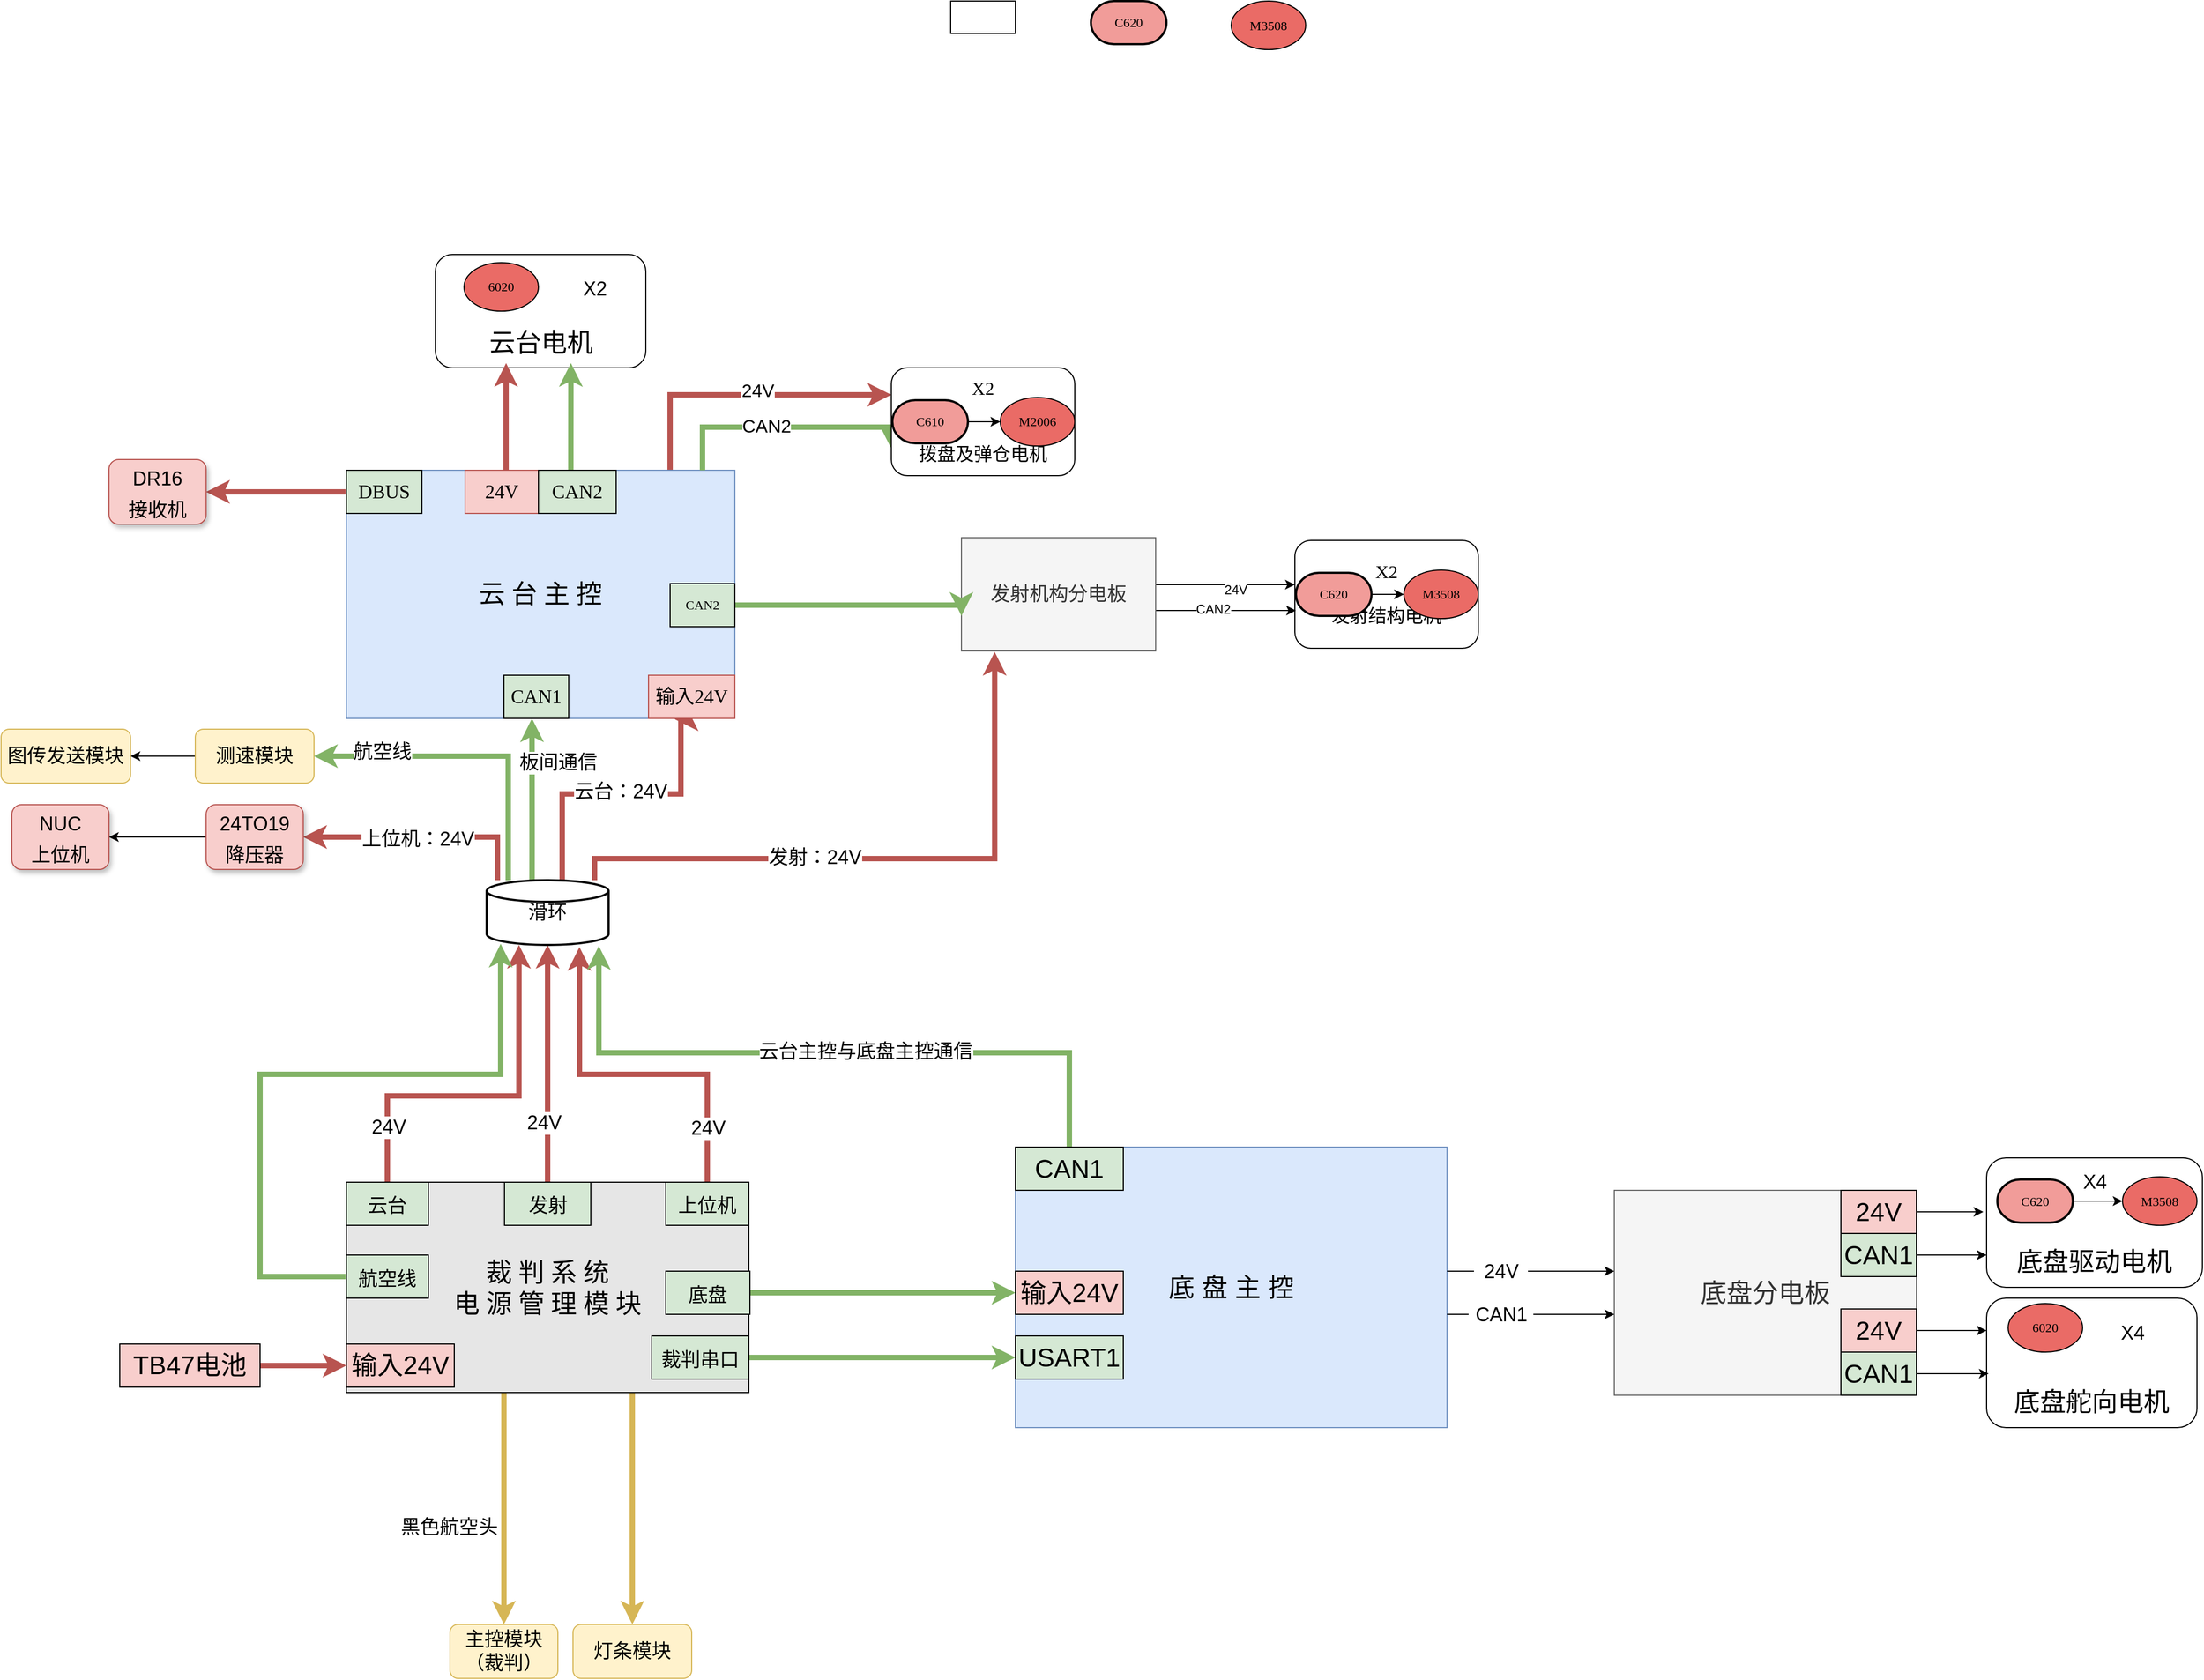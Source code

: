 <mxfile version="15.5.8" type="device"><diagram id="CZtDqc6zKVLzatCX5IzG" name="Page-1"><mxGraphModel dx="2029" dy="1256" grid="1" gridSize="10" guides="1" tooltips="1" connect="1" arrows="1" fold="1" page="1" pageScale="1" pageWidth="827" pageHeight="1169" math="0" shadow="0"><root><mxCell id="0"/><mxCell id="1" parent="0"/><mxCell id="od7EhOYDjZgGsdzVqMe6-8" value="&lt;font style=&quot;font-size: 17px&quot;&gt;X2&lt;br&gt;&lt;br&gt;发射结构电机&lt;/font&gt;" style="rounded=1;whiteSpace=wrap;html=1;fontFamily=Times New Roman;" parent="1" vertex="1"><mxGeometry x="1299" y="545" width="170" height="100" as="geometry"/></mxCell><mxCell id="p0tH6st1Zg4c0uGrfp60-141" style="edgeStyle=orthogonalEdgeStyle;rounded=0;orthogonalLoop=1;jettySize=auto;html=1;entryX=0;entryY=0.25;entryDx=0;entryDy=0;fontSize=17;strokeColor=#b85450;strokeWidth=5;fillColor=#f8cecc;" edge="1" parent="1" source="od7EhOYDjZgGsdzVqMe6-1" target="p0tH6st1Zg4c0uGrfp60-137"><mxGeometry relative="1" as="geometry"><Array as="points"><mxPoint x="720" y="410"/></Array></mxGeometry></mxCell><mxCell id="p0tH6st1Zg4c0uGrfp60-147" value="24V" style="edgeLabel;html=1;align=center;verticalAlign=middle;resizable=0;points=[];fontSize=17;" vertex="1" connectable="0" parent="p0tH6st1Zg4c0uGrfp60-141"><mxGeometry x="0.096" y="3" relative="1" as="geometry"><mxPoint as="offset"/></mxGeometry></mxCell><mxCell id="od7EhOYDjZgGsdzVqMe6-1" value="&lt;font face=&quot;Times New Roman&quot; style=&quot;font-size: 24px&quot;&gt;云 台 主 控&lt;/font&gt;" style="rounded=0;whiteSpace=wrap;html=1;fillColor=#dae8fc;strokeColor=#6c8ebf;" parent="1" vertex="1"><mxGeometry x="420" y="480" width="360" height="230" as="geometry"/></mxCell><mxCell id="p0tH6st1Zg4c0uGrfp60-65" style="edgeStyle=orthogonalEdgeStyle;rounded=0;orthogonalLoop=1;jettySize=auto;html=1;entryX=1;entryY=0.5;entryDx=0;entryDy=0;fontSize=18;fillColor=#f8cecc;strokeColor=#b85450;strokeWidth=5;" edge="1" parent="1" source="od7EhOYDjZgGsdzVqMe6-2" target="p0tH6st1Zg4c0uGrfp60-62"><mxGeometry relative="1" as="geometry"/></mxCell><mxCell id="od7EhOYDjZgGsdzVqMe6-2" value="&lt;font face=&quot;Times New Roman&quot; style=&quot;font-size: 18px&quot;&gt;DBUS&lt;/font&gt;" style="rounded=0;whiteSpace=wrap;html=1;fillColor=#D5E8D4;" parent="1" vertex="1"><mxGeometry x="420" y="480" width="70" height="40" as="geometry"/></mxCell><mxCell id="p0tH6st1Zg4c0uGrfp60-100" style="edgeStyle=orthogonalEdgeStyle;rounded=0;orthogonalLoop=1;jettySize=auto;html=1;entryX=-0.014;entryY=0.275;entryDx=0;entryDy=0;entryPerimeter=0;fontSize=24;" edge="1" parent="1" source="od7EhOYDjZgGsdzVqMe6-6" target="od7EhOYDjZgGsdzVqMe6-23"><mxGeometry relative="1" as="geometry"><Array as="points"><mxPoint x="1260" y="586"/><mxPoint x="1260" y="586"/></Array></mxGeometry></mxCell><mxCell id="p0tH6st1Zg4c0uGrfp60-102" value="&lt;font style=&quot;font-size: 12px&quot;&gt;24V&lt;/font&gt;" style="edgeLabel;html=1;align=center;verticalAlign=middle;resizable=0;points=[];fontSize=24;" vertex="1" connectable="0" parent="p0tH6st1Zg4c0uGrfp60-100"><mxGeometry x="0.147" y="-1" relative="1" as="geometry"><mxPoint as="offset"/></mxGeometry></mxCell><mxCell id="p0tH6st1Zg4c0uGrfp60-105" style="edgeStyle=orthogonalEdgeStyle;rounded=0;orthogonalLoop=1;jettySize=auto;html=1;entryX=0.006;entryY=0.65;entryDx=0;entryDy=0;entryPerimeter=0;fontSize=12;" edge="1" parent="1" source="od7EhOYDjZgGsdzVqMe6-6" target="od7EhOYDjZgGsdzVqMe6-8"><mxGeometry relative="1" as="geometry"><Array as="points"><mxPoint x="1200" y="610"/><mxPoint x="1200" y="610"/></Array></mxGeometry></mxCell><mxCell id="p0tH6st1Zg4c0uGrfp60-106" value="CAN2" style="edgeLabel;html=1;align=center;verticalAlign=middle;resizable=0;points=[];fontSize=12;" vertex="1" connectable="0" parent="p0tH6st1Zg4c0uGrfp60-105"><mxGeometry x="-0.185" y="1" relative="1" as="geometry"><mxPoint as="offset"/></mxGeometry></mxCell><mxCell id="od7EhOYDjZgGsdzVqMe6-6" value="&lt;font style=&quot;font-size: 18px&quot;&gt;发射机构分电板&lt;/font&gt;" style="rounded=0;whiteSpace=wrap;html=1;fontFamily=Times New Roman;fillColor=#f5f5f5;strokeColor=#666666;fontColor=#333333;" parent="1" vertex="1"><mxGeometry x="990" y="542.5" width="180" height="105" as="geometry"/></mxCell><mxCell id="od7EhOYDjZgGsdzVqMe6-9" value="" style="rounded=0;whiteSpace=wrap;html=1;fontFamily=Times New Roman;" parent="1" vertex="1"><mxGeometry x="980" y="45" width="60" height="30" as="geometry"/></mxCell><mxCell id="od7EhOYDjZgGsdzVqMe6-14" value="C620" style="strokeWidth=2;html=1;shape=mxgraph.flowchart.terminator;whiteSpace=wrap;fontFamily=Times New Roman;fillColor=#F19C99;" parent="1" vertex="1"><mxGeometry x="1110" y="45" width="70" height="40" as="geometry"/></mxCell><mxCell id="od7EhOYDjZgGsdzVqMe6-18" value="M3508" style="ellipse;whiteSpace=wrap;html=1;fontFamily=Times New Roman;fillColor=#EA6B66;" parent="1" vertex="1"><mxGeometry x="1240" y="45" width="69" height="45" as="geometry"/></mxCell><mxCell id="od7EhOYDjZgGsdzVqMe6-22" value="M3508" style="ellipse;whiteSpace=wrap;html=1;fontFamily=Times New Roman;fillColor=#EA6B66;" parent="1" vertex="1"><mxGeometry x="1400" y="572.5" width="69" height="45" as="geometry"/></mxCell><mxCell id="p0tH6st1Zg4c0uGrfp60-69" style="edgeStyle=orthogonalEdgeStyle;rounded=0;orthogonalLoop=1;jettySize=auto;html=1;entryX=0;entryY=0.5;entryDx=0;entryDy=0;fontSize=24;" edge="1" parent="1" source="od7EhOYDjZgGsdzVqMe6-23" target="od7EhOYDjZgGsdzVqMe6-22"><mxGeometry relative="1" as="geometry"/></mxCell><mxCell id="od7EhOYDjZgGsdzVqMe6-23" value="C620" style="strokeWidth=2;html=1;shape=mxgraph.flowchart.terminator;whiteSpace=wrap;fontFamily=Times New Roman;fillColor=#F19C99;" parent="1" vertex="1"><mxGeometry x="1300" y="575" width="70" height="40" as="geometry"/></mxCell><mxCell id="p0tH6st1Zg4c0uGrfp60-88" style="edgeStyle=orthogonalEdgeStyle;rounded=0;orthogonalLoop=1;jettySize=auto;html=1;entryX=0.5;entryY=0;entryDx=0;entryDy=0;fontSize=24;fillColor=#fff2cc;strokeColor=#d6b656;strokeWidth=5;" edge="1" parent="1" source="od7EhOYDjZgGsdzVqMe6-31" target="od7EhOYDjZgGsdzVqMe6-41"><mxGeometry relative="1" as="geometry"><Array as="points"><mxPoint x="566" y="1390"/><mxPoint x="566" y="1390"/></Array></mxGeometry></mxCell><mxCell id="p0tH6st1Zg4c0uGrfp60-89" style="edgeStyle=orthogonalEdgeStyle;rounded=0;orthogonalLoop=1;jettySize=auto;html=1;entryX=0.5;entryY=0;entryDx=0;entryDy=0;fontSize=24;strokeWidth=5;fillColor=#fff2cc;strokeColor=#d6b656;" edge="1" parent="1" source="od7EhOYDjZgGsdzVqMe6-31" target="od7EhOYDjZgGsdzVqMe6-44"><mxGeometry relative="1" as="geometry"><Array as="points"><mxPoint x="685" y="1390"/><mxPoint x="685" y="1390"/></Array></mxGeometry></mxCell><mxCell id="od7EhOYDjZgGsdzVqMe6-31" value="&lt;font style=&quot;font-size: 24px&quot;&gt;裁 判 系 统&lt;br&gt;电 源 管 理 模 块&lt;/font&gt;" style="rounded=0;whiteSpace=wrap;html=1;fontFamily=Times New Roman;fillColor=#E6E6E6;" parent="1" vertex="1"><mxGeometry x="420" y="1140" width="373" height="195" as="geometry"/></mxCell><mxCell id="p0tH6st1Zg4c0uGrfp60-29" style="edgeStyle=orthogonalEdgeStyle;rounded=0;orthogonalLoop=1;jettySize=auto;html=1;entryX=0;entryY=0.5;entryDx=0;entryDy=0;fillColor=#d5e8d4;strokeColor=#82b366;strokeWidth=5;" edge="1" parent="1" source="od7EhOYDjZgGsdzVqMe6-32" target="p0tH6st1Zg4c0uGrfp60-7"><mxGeometry relative="1" as="geometry"/></mxCell><mxCell id="od7EhOYDjZgGsdzVqMe6-32" value="&lt;font style=&quot;font-size: 18px&quot;&gt;底盘&lt;/font&gt;" style="rounded=0;whiteSpace=wrap;html=1;fontFamily=Times New Roman;fontSize=24;fillColor=#D5E8D4;" parent="1" vertex="1"><mxGeometry x="716" y="1222.5" width="78" height="40" as="geometry"/></mxCell><mxCell id="p0tH6st1Zg4c0uGrfp60-44" style="edgeStyle=orthogonalEdgeStyle;rounded=0;orthogonalLoop=1;jettySize=auto;html=1;entryX=0.761;entryY=1.033;entryDx=0;entryDy=0;entryPerimeter=0;fontSize=18;fillColor=#f8cecc;strokeColor=#b85450;strokeWidth=5;" edge="1" parent="1" source="od7EhOYDjZgGsdzVqMe6-35" target="p0tH6st1Zg4c0uGrfp60-35"><mxGeometry relative="1" as="geometry"><Array as="points"><mxPoint x="755" y="1040"/><mxPoint x="636" y="1040"/></Array></mxGeometry></mxCell><mxCell id="od7EhOYDjZgGsdzVqMe6-35" value="&lt;font style=&quot;font-size: 18px&quot;&gt;上位机&lt;/font&gt;" style="rounded=0;whiteSpace=wrap;html=1;fontFamily=Times New Roman;fontSize=24;fillColor=#D5E8D4;" parent="1" vertex="1"><mxGeometry x="716" y="1140" width="77" height="40" as="geometry"/></mxCell><mxCell id="p0tH6st1Zg4c0uGrfp60-37" style="edgeStyle=orthogonalEdgeStyle;rounded=0;orthogonalLoop=1;jettySize=auto;html=1;entryX=0.5;entryY=1;entryDx=0;entryDy=0;entryPerimeter=0;fontSize=18;fillColor=#f8cecc;strokeColor=#b85450;strokeWidth=5;" edge="1" parent="1" source="od7EhOYDjZgGsdzVqMe6-36" target="p0tH6st1Zg4c0uGrfp60-35"><mxGeometry relative="1" as="geometry"/></mxCell><mxCell id="od7EhOYDjZgGsdzVqMe6-36" value="&lt;font style=&quot;font-size: 18px&quot;&gt;发射&lt;/font&gt;" style="rounded=0;whiteSpace=wrap;html=1;fontFamily=Times New Roman;fontSize=24;fillColor=#D5E8D4;" parent="1" vertex="1"><mxGeometry x="566.5" y="1140" width="80" height="40" as="geometry"/></mxCell><mxCell id="p0tH6st1Zg4c0uGrfp60-109" style="edgeStyle=orthogonalEdgeStyle;rounded=0;orthogonalLoop=1;jettySize=auto;html=1;entryX=0.265;entryY=1;entryDx=0;entryDy=0;entryPerimeter=0;fontSize=12;fillColor=#f8cecc;strokeColor=#b85450;strokeWidth=5;" edge="1" parent="1" source="od7EhOYDjZgGsdzVqMe6-37" target="p0tH6st1Zg4c0uGrfp60-35"><mxGeometry relative="1" as="geometry"><Array as="points"><mxPoint x="458" y="1060"/><mxPoint x="580" y="1060"/></Array></mxGeometry></mxCell><mxCell id="p0tH6st1Zg4c0uGrfp60-110" value="24V" style="edgeLabel;html=1;align=center;verticalAlign=middle;resizable=0;points=[];fontSize=18;" vertex="1" connectable="0" parent="p0tH6st1Zg4c0uGrfp60-109"><mxGeometry x="-0.702" y="-1" relative="1" as="geometry"><mxPoint as="offset"/></mxGeometry></mxCell><mxCell id="od7EhOYDjZgGsdzVqMe6-37" value="&lt;font style=&quot;font-size: 18px&quot;&gt;云台&lt;/font&gt;" style="rounded=0;whiteSpace=wrap;html=1;fontFamily=Times New Roman;fontSize=24;fillColor=#D5E8D4;" parent="1" vertex="1"><mxGeometry x="420" y="1140" width="76" height="40" as="geometry"/></mxCell><mxCell id="p0tH6st1Zg4c0uGrfp60-41" style="edgeStyle=orthogonalEdgeStyle;rounded=0;orthogonalLoop=1;jettySize=auto;html=1;entryX=0;entryY=0.75;entryDx=0;entryDy=0;fontSize=18;fillColor=#d5e8d4;strokeColor=#82b366;strokeWidth=5;" edge="1" parent="1" source="od7EhOYDjZgGsdzVqMe6-38" target="WsITJ5cEkY6znqmzxkNp-7"><mxGeometry relative="1" as="geometry"/></mxCell><mxCell id="od7EhOYDjZgGsdzVqMe6-38" value="&lt;span style=&quot;font-size: 18px&quot;&gt;裁判串口&lt;/span&gt;" style="rounded=0;whiteSpace=wrap;html=1;fontFamily=Times New Roman;fontSize=24;fillColor=#D5E8D4;" parent="1" vertex="1"><mxGeometry x="703" y="1282.5" width="90" height="40" as="geometry"/></mxCell><mxCell id="od7EhOYDjZgGsdzVqMe6-41" value="&lt;font style=&quot;font-size: 18px&quot;&gt;主控模块（裁判）&lt;/font&gt;" style="rounded=1;whiteSpace=wrap;html=1;fontFamily=Times New Roman;fontSize=12;fillColor=#fff2cc;strokeColor=#d6b656;" parent="1" vertex="1"><mxGeometry x="516" y="1550" width="100" height="50" as="geometry"/></mxCell><mxCell id="p0tH6st1Zg4c0uGrfp60-67" style="edgeStyle=orthogonalEdgeStyle;rounded=0;orthogonalLoop=1;jettySize=auto;html=1;entryX=1;entryY=0.5;entryDx=0;entryDy=0;fontSize=18;" edge="1" parent="1" source="od7EhOYDjZgGsdzVqMe6-42" target="od7EhOYDjZgGsdzVqMe6-43"><mxGeometry relative="1" as="geometry"/></mxCell><mxCell id="od7EhOYDjZgGsdzVqMe6-42" value="&lt;span style=&quot;font-size: 18px&quot;&gt;测速模块&lt;/span&gt;" style="rounded=1;whiteSpace=wrap;html=1;fontFamily=Times New Roman;fontSize=12;fillColor=#fff2cc;strokeColor=#d6b656;" parent="1" vertex="1"><mxGeometry x="280" y="720" width="110" height="50" as="geometry"/></mxCell><mxCell id="od7EhOYDjZgGsdzVqMe6-43" value="&lt;font style=&quot;font-size: 18px&quot;&gt;图传发送模块&lt;/font&gt;" style="rounded=1;whiteSpace=wrap;html=1;fontFamily=Times New Roman;fontSize=12;fillColor=#fff2cc;strokeColor=#d6b656;" parent="1" vertex="1"><mxGeometry x="100" y="720" width="120" height="50" as="geometry"/></mxCell><mxCell id="od7EhOYDjZgGsdzVqMe6-44" value="&lt;font style=&quot;font-size: 18px&quot;&gt;灯条模块&lt;/font&gt;" style="rounded=1;whiteSpace=wrap;html=1;fontFamily=Times New Roman;fontSize=12;fillColor=#fff2cc;strokeColor=#d6b656;" parent="1" vertex="1"><mxGeometry x="630" y="1550" width="110" height="50" as="geometry"/></mxCell><mxCell id="WsITJ5cEkY6znqmzxkNp-5" value="&lt;font style=&quot;font-size: 18px&quot;&gt;黑色航空头&lt;/font&gt;" style="text;html=1;align=center;verticalAlign=middle;resizable=0;points=[];autosize=1;strokeColor=none;fillColor=none;" parent="1" vertex="1"><mxGeometry x="460" y="1450" width="110" height="20" as="geometry"/></mxCell><mxCell id="WsITJ5cEkY6znqmzxkNp-7" value="&lt;font style=&quot;font-size: 24px&quot;&gt;底 盘 主 控&lt;/font&gt;" style="rounded=0;whiteSpace=wrap;html=1;fontSize=18;fillColor=#dae8fc;strokeColor=#6c8ebf;" parent="1" vertex="1"><mxGeometry x="1040" y="1107.5" width="400" height="260" as="geometry"/></mxCell><mxCell id="WsITJ5cEkY6znqmzxkNp-10" value="&lt;br&gt;&lt;br&gt;&lt;br&gt;&lt;br&gt;&lt;br&gt;&lt;font style=&quot;font-size: 24px&quot;&gt;底盘驱动电机&lt;/font&gt;" style="rounded=1;whiteSpace=wrap;html=1;fontFamily=Times New Roman;" parent="1" vertex="1"><mxGeometry x="1940" y="1117.5" width="200" height="120" as="geometry"/></mxCell><mxCell id="WsITJ5cEkY6znqmzxkNp-11" value="M3508" style="ellipse;whiteSpace=wrap;html=1;fontFamily=Times New Roman;fillColor=#EA6B66;" parent="1" vertex="1"><mxGeometry x="2066" y="1135" width="69" height="45" as="geometry"/></mxCell><mxCell id="WsITJ5cEkY6znqmzxkNp-14" style="edgeStyle=orthogonalEdgeStyle;rounded=0;orthogonalLoop=1;jettySize=auto;html=1;entryX=0;entryY=0.5;entryDx=0;entryDy=0;fontSize=24;" parent="1" source="WsITJ5cEkY6znqmzxkNp-12" target="WsITJ5cEkY6znqmzxkNp-11" edge="1"><mxGeometry relative="1" as="geometry"/></mxCell><mxCell id="WsITJ5cEkY6znqmzxkNp-12" value="C620" style="strokeWidth=2;html=1;shape=mxgraph.flowchart.terminator;whiteSpace=wrap;fontFamily=Times New Roman;fillColor=#F19C99;" parent="1" vertex="1"><mxGeometry x="1950" y="1137.5" width="70" height="40" as="geometry"/></mxCell><mxCell id="WsITJ5cEkY6znqmzxkNp-15" value="&lt;font style=&quot;font-size: 18px&quot;&gt;X4&lt;/font&gt;" style="text;html=1;align=center;verticalAlign=middle;resizable=0;points=[];autosize=1;strokeColor=none;fillColor=none;fontSize=24;" parent="1" vertex="1"><mxGeometry x="2020" y="1117.5" width="40" height="40" as="geometry"/></mxCell><mxCell id="WsITJ5cEkY6znqmzxkNp-17" value="&lt;br&gt;&lt;br&gt;&lt;br&gt;&lt;br&gt;&lt;br&gt;&lt;font style=&quot;font-size: 24px&quot;&gt;底盘舵向电机&lt;/font&gt;" style="rounded=1;whiteSpace=wrap;html=1;fontFamily=Times New Roman;" parent="1" vertex="1"><mxGeometry x="1940" y="1247.5" width="195" height="120" as="geometry"/></mxCell><mxCell id="WsITJ5cEkY6znqmzxkNp-18" value="6020" style="ellipse;whiteSpace=wrap;html=1;fontFamily=Times New Roman;fillColor=#EA6B66;" parent="1" vertex="1"><mxGeometry x="1960" y="1252.5" width="69" height="45" as="geometry"/></mxCell><mxCell id="WsITJ5cEkY6znqmzxkNp-21" value="&lt;font style=&quot;font-size: 18px&quot;&gt;X4&lt;/font&gt;" style="text;html=1;align=center;verticalAlign=middle;resizable=0;points=[];autosize=1;strokeColor=none;fillColor=none;fontSize=24;" parent="1" vertex="1"><mxGeometry x="2055" y="1257.5" width="40" height="40" as="geometry"/></mxCell><mxCell id="WsITJ5cEkY6znqmzxkNp-24" value="底盘分电板" style="rounded=0;whiteSpace=wrap;html=1;fontSize=24;fillColor=#f5f5f5;strokeColor=#666666;fontColor=#333333;" parent="1" vertex="1"><mxGeometry x="1595" y="1147.5" width="280" height="190" as="geometry"/></mxCell><mxCell id="p0tH6st1Zg4c0uGrfp60-26" style="edgeStyle=orthogonalEdgeStyle;rounded=0;orthogonalLoop=1;jettySize=auto;html=1;entryX=0;entryY=0.75;entryDx=0;entryDy=0;" edge="1" parent="1" source="WsITJ5cEkY6znqmzxkNp-28" target="WsITJ5cEkY6znqmzxkNp-10"><mxGeometry relative="1" as="geometry"/></mxCell><mxCell id="WsITJ5cEkY6znqmzxkNp-28" value="CAN1" style="rounded=0;whiteSpace=wrap;html=1;fontSize=24;fillColor=#D5E8D4;" parent="1" vertex="1"><mxGeometry x="1805" y="1187.5" width="70" height="40" as="geometry"/></mxCell><mxCell id="p0tH6st1Zg4c0uGrfp60-25" style="edgeStyle=orthogonalEdgeStyle;rounded=0;orthogonalLoop=1;jettySize=auto;html=1;entryX=-0.015;entryY=0.417;entryDx=0;entryDy=0;entryPerimeter=0;" edge="1" parent="1" source="WsITJ5cEkY6znqmzxkNp-29" target="WsITJ5cEkY6znqmzxkNp-10"><mxGeometry relative="1" as="geometry"/></mxCell><mxCell id="WsITJ5cEkY6znqmzxkNp-29" value="24V" style="rounded=0;whiteSpace=wrap;html=1;fontSize=24;fillColor=#F8CECC;" parent="1" vertex="1"><mxGeometry x="1805" y="1147.5" width="70" height="40" as="geometry"/></mxCell><mxCell id="p0tH6st1Zg4c0uGrfp60-28" style="edgeStyle=orthogonalEdgeStyle;rounded=0;orthogonalLoop=1;jettySize=auto;html=1;entryX=0.01;entryY=0.583;entryDx=0;entryDy=0;entryPerimeter=0;" edge="1" parent="1" source="WsITJ5cEkY6znqmzxkNp-32" target="WsITJ5cEkY6znqmzxkNp-17"><mxGeometry relative="1" as="geometry"/></mxCell><mxCell id="WsITJ5cEkY6znqmzxkNp-32" value="CAN1" style="rounded=0;whiteSpace=wrap;html=1;fontSize=24;fillColor=#D5E8D4;" parent="1" vertex="1"><mxGeometry x="1805" y="1297.5" width="70" height="40" as="geometry"/></mxCell><mxCell id="p0tH6st1Zg4c0uGrfp60-27" style="edgeStyle=orthogonalEdgeStyle;rounded=0;orthogonalLoop=1;jettySize=auto;html=1;entryX=0;entryY=0.25;entryDx=0;entryDy=0;" edge="1" parent="1" source="WsITJ5cEkY6znqmzxkNp-33" target="WsITJ5cEkY6znqmzxkNp-17"><mxGeometry relative="1" as="geometry"/></mxCell><mxCell id="WsITJ5cEkY6znqmzxkNp-33" value="24V" style="rounded=0;whiteSpace=wrap;html=1;fontSize=24;fillColor=#F8CECC;" parent="1" vertex="1"><mxGeometry x="1805" y="1257.5" width="70" height="40" as="geometry"/></mxCell><mxCell id="p0tH6st1Zg4c0uGrfp60-7" value="输入24V" style="rounded=0;whiteSpace=wrap;html=1;fontSize=24;fillColor=#F8CECC;" vertex="1" parent="1"><mxGeometry x="1040" y="1222.5" width="100" height="40" as="geometry"/></mxCell><mxCell id="p0tH6st1Zg4c0uGrfp60-10" value="输入24V" style="rounded=0;whiteSpace=wrap;html=1;fontSize=24;fillColor=#F8CECC;" vertex="1" parent="1"><mxGeometry x="420" y="1290" width="100" height="40" as="geometry"/></mxCell><mxCell id="p0tH6st1Zg4c0uGrfp60-14" value="" style="edgeStyle=orthogonalEdgeStyle;rounded=0;orthogonalLoop=1;jettySize=auto;html=1;fillColor=#f8cecc;strokeColor=#b85450;strokeWidth=5;" edge="1" parent="1" source="p0tH6st1Zg4c0uGrfp60-11" target="p0tH6st1Zg4c0uGrfp60-10"><mxGeometry relative="1" as="geometry"/></mxCell><mxCell id="p0tH6st1Zg4c0uGrfp60-11" value="TB47电池" style="rounded=0;whiteSpace=wrap;html=1;fontSize=24;fillColor=#F8CECC;" vertex="1" parent="1"><mxGeometry x="210" y="1290" width="130" height="40" as="geometry"/></mxCell><mxCell id="p0tH6st1Zg4c0uGrfp60-24" style="edgeStyle=orthogonalEdgeStyle;rounded=0;orthogonalLoop=1;jettySize=auto;html=1;entryX=0;entryY=0.5;entryDx=0;entryDy=0;startArrow=none;" edge="1" parent="1" source="p0tH6st1Zg4c0uGrfp60-50"><mxGeometry relative="1" as="geometry"><mxPoint x="1395" y="1262.5" as="sourcePoint"/><mxPoint x="1595" y="1262.5" as="targetPoint"/></mxGeometry></mxCell><mxCell id="p0tH6st1Zg4c0uGrfp60-23" style="edgeStyle=orthogonalEdgeStyle;rounded=0;orthogonalLoop=1;jettySize=auto;html=1;entryX=0;entryY=0.5;entryDx=0;entryDy=0;startArrow=none;" edge="1" parent="1" source="p0tH6st1Zg4c0uGrfp60-48"><mxGeometry relative="1" as="geometry"><mxPoint x="1395" y="1222.5" as="sourcePoint"/><mxPoint x="1595" y="1222.5" as="targetPoint"/></mxGeometry></mxCell><mxCell id="p0tH6st1Zg4c0uGrfp60-112" style="edgeStyle=orthogonalEdgeStyle;rounded=0;orthogonalLoop=1;jettySize=auto;html=1;entryX=0.171;entryY=1.008;entryDx=0;entryDy=0;entryPerimeter=0;fontSize=18;fillColor=#f8cecc;strokeColor=#b85450;strokeWidth=5;" edge="1" parent="1" source="p0tH6st1Zg4c0uGrfp60-35" target="od7EhOYDjZgGsdzVqMe6-6"><mxGeometry relative="1" as="geometry"><Array as="points"><mxPoint x="650" y="840"/><mxPoint x="1021" y="840"/></Array></mxGeometry></mxCell><mxCell id="p0tH6st1Zg4c0uGrfp60-114" value="发射：24V" style="edgeLabel;html=1;align=center;verticalAlign=middle;resizable=0;points=[];fontSize=18;" vertex="1" connectable="0" parent="p0tH6st1Zg4c0uGrfp60-112"><mxGeometry x="-0.233" y="1" relative="1" as="geometry"><mxPoint as="offset"/></mxGeometry></mxCell><mxCell id="p0tH6st1Zg4c0uGrfp60-115" style="edgeStyle=orthogonalEdgeStyle;rounded=0;orthogonalLoop=1;jettySize=auto;html=1;fontSize=18;entryX=0.845;entryY=1.003;entryDx=0;entryDy=0;entryPerimeter=0;strokeColor=#b85450;strokeWidth=5;fillColor=#f8cecc;" edge="1" parent="1" source="p0tH6st1Zg4c0uGrfp60-35" target="od7EhOYDjZgGsdzVqMe6-1"><mxGeometry relative="1" as="geometry"><mxPoint x="730" y="750" as="targetPoint"/><Array as="points"><mxPoint x="620" y="780"/><mxPoint x="730" y="780"/><mxPoint x="730" y="711"/></Array></mxGeometry></mxCell><mxCell id="p0tH6st1Zg4c0uGrfp60-117" value="云台：24V" style="edgeLabel;html=1;align=center;verticalAlign=middle;resizable=0;points=[];fontSize=18;" vertex="1" connectable="0" parent="p0tH6st1Zg4c0uGrfp60-115"><mxGeometry x="-0.185" y="2" relative="1" as="geometry"><mxPoint x="26" as="offset"/></mxGeometry></mxCell><mxCell id="p0tH6st1Zg4c0uGrfp60-126" style="edgeStyle=orthogonalEdgeStyle;rounded=0;orthogonalLoop=1;jettySize=auto;html=1;entryX=1;entryY=0.5;entryDx=0;entryDy=0;fontSize=18;fillColor=#f8cecc;strokeColor=#b85450;strokeWidth=5;" edge="1" parent="1" source="p0tH6st1Zg4c0uGrfp60-35" target="p0tH6st1Zg4c0uGrfp60-121"><mxGeometry relative="1" as="geometry"><Array as="points"><mxPoint x="560" y="820"/></Array></mxGeometry></mxCell><mxCell id="p0tH6st1Zg4c0uGrfp60-129" value="上位机：24V" style="edgeLabel;html=1;align=center;verticalAlign=middle;resizable=0;points=[];fontSize=18;" vertex="1" connectable="0" parent="p0tH6st1Zg4c0uGrfp60-126"><mxGeometry x="0.041" y="2" relative="1" as="geometry"><mxPoint as="offset"/></mxGeometry></mxCell><mxCell id="p0tH6st1Zg4c0uGrfp60-127" style="edgeStyle=orthogonalEdgeStyle;rounded=0;orthogonalLoop=1;jettySize=auto;html=1;entryX=1;entryY=0.5;entryDx=0;entryDy=0;fontSize=18;strokeWidth=5;fillColor=#d5e8d4;strokeColor=#82b366;" edge="1" parent="1" source="p0tH6st1Zg4c0uGrfp60-35" target="od7EhOYDjZgGsdzVqMe6-42"><mxGeometry relative="1" as="geometry"><Array as="points"><mxPoint x="570" y="745"/></Array></mxGeometry></mxCell><mxCell id="p0tH6st1Zg4c0uGrfp60-130" value="航空线" style="edgeLabel;html=1;align=center;verticalAlign=middle;resizable=0;points=[];fontSize=18;" vertex="1" connectable="0" parent="p0tH6st1Zg4c0uGrfp60-127"><mxGeometry x="0.576" y="-4" relative="1" as="geometry"><mxPoint as="offset"/></mxGeometry></mxCell><mxCell id="p0tH6st1Zg4c0uGrfp60-132" style="edgeStyle=orthogonalEdgeStyle;rounded=0;orthogonalLoop=1;jettySize=auto;html=1;fontSize=18;fillColor=#d5e8d4;strokeColor=#82b366;strokeWidth=5;" edge="1" parent="1"><mxGeometry relative="1" as="geometry"><mxPoint x="592.059" y="860" as="sourcePoint"/><mxPoint x="592" y="710" as="targetPoint"/><Array as="points"><mxPoint x="592" y="820"/><mxPoint x="592" y="820"/></Array></mxGeometry></mxCell><mxCell id="p0tH6st1Zg4c0uGrfp60-136" value="板间通信" style="edgeLabel;html=1;align=center;verticalAlign=middle;resizable=0;points=[];fontSize=18;" vertex="1" connectable="0" parent="p0tH6st1Zg4c0uGrfp60-132"><mxGeometry x="0.3" y="1" relative="1" as="geometry"><mxPoint x="25" y="-12" as="offset"/></mxGeometry></mxCell><mxCell id="p0tH6st1Zg4c0uGrfp60-35" value="&lt;font style=&quot;font-size: 18px&quot;&gt;滑环&lt;/font&gt;" style="strokeWidth=2;html=1;shape=mxgraph.flowchart.database;whiteSpace=wrap;fillColor=#FFFFFF;" vertex="1" parent="1"><mxGeometry x="550" y="860" width="113" height="60" as="geometry"/></mxCell><mxCell id="p0tH6st1Zg4c0uGrfp60-42" value="USART1" style="rounded=0;whiteSpace=wrap;html=1;fontSize=24;fillColor=#D5E8D4;" vertex="1" parent="1"><mxGeometry x="1040" y="1282.5" width="100" height="40" as="geometry"/></mxCell><mxCell id="p0tH6st1Zg4c0uGrfp60-46" style="edgeStyle=orthogonalEdgeStyle;rounded=0;orthogonalLoop=1;jettySize=auto;html=1;entryX=0.92;entryY=1.017;entryDx=0;entryDy=0;entryPerimeter=0;fontSize=18;fillColor=#d5e8d4;strokeColor=#82b366;strokeWidth=5;" edge="1" parent="1" source="p0tH6st1Zg4c0uGrfp60-45" target="p0tH6st1Zg4c0uGrfp60-35"><mxGeometry relative="1" as="geometry"><Array as="points"><mxPoint x="1090" y="1020"/><mxPoint x="654" y="1020"/></Array></mxGeometry></mxCell><mxCell id="p0tH6st1Zg4c0uGrfp60-47" value="云台主控与底盘主控通信" style="edgeLabel;html=1;align=center;verticalAlign=middle;resizable=0;points=[];fontSize=18;" vertex="1" connectable="0" parent="p0tH6st1Zg4c0uGrfp60-46"><mxGeometry x="-0.108" y="-1" relative="1" as="geometry"><mxPoint x="1" as="offset"/></mxGeometry></mxCell><mxCell id="p0tH6st1Zg4c0uGrfp60-45" value="CAN1" style="rounded=0;whiteSpace=wrap;html=1;fontSize=24;fillColor=#D5E8D4;" vertex="1" parent="1"><mxGeometry x="1040" y="1107.5" width="100" height="40" as="geometry"/></mxCell><mxCell id="p0tH6st1Zg4c0uGrfp60-48" value="24V" style="text;html=1;align=center;verticalAlign=middle;resizable=0;points=[];autosize=1;strokeColor=none;fillColor=none;fontSize=18;" vertex="1" parent="1"><mxGeometry x="1465" y="1207.5" width="50" height="30" as="geometry"/></mxCell><mxCell id="p0tH6st1Zg4c0uGrfp60-49" value="" style="edgeStyle=orthogonalEdgeStyle;rounded=0;orthogonalLoop=1;jettySize=auto;html=1;entryX=0;entryY=0.5;entryDx=0;entryDy=0;endArrow=none;" edge="1" parent="1" target="p0tH6st1Zg4c0uGrfp60-48"><mxGeometry relative="1" as="geometry"><mxPoint x="1440" y="1222.5" as="sourcePoint"/><mxPoint x="1640" y="1222.5" as="targetPoint"/></mxGeometry></mxCell><mxCell id="p0tH6st1Zg4c0uGrfp60-50" value="CAN1" style="text;html=1;align=center;verticalAlign=middle;resizable=0;points=[];autosize=1;strokeColor=none;fillColor=none;fontSize=18;" vertex="1" parent="1"><mxGeometry x="1460" y="1247.5" width="60" height="30" as="geometry"/></mxCell><mxCell id="p0tH6st1Zg4c0uGrfp60-51" value="" style="edgeStyle=orthogonalEdgeStyle;rounded=0;orthogonalLoop=1;jettySize=auto;html=1;entryX=0;entryY=0.5;entryDx=0;entryDy=0;endArrow=none;" edge="1" parent="1" target="p0tH6st1Zg4c0uGrfp60-50"><mxGeometry relative="1" as="geometry"><mxPoint x="1440" y="1262.5" as="sourcePoint"/><mxPoint x="1640" y="1262.5" as="targetPoint"/></mxGeometry></mxCell><mxCell id="p0tH6st1Zg4c0uGrfp60-60" value="24V" style="edgeLabel;html=1;align=center;verticalAlign=middle;resizable=0;points=[];fontSize=18;" vertex="1" connectable="0" parent="1"><mxGeometry x="566" y="1080" as="geometry"><mxPoint x="37" y="5" as="offset"/></mxGeometry></mxCell><mxCell id="p0tH6st1Zg4c0uGrfp60-61" value="24V" style="edgeLabel;html=1;align=center;verticalAlign=middle;resizable=0;points=[];fontSize=18;" vertex="1" connectable="0" parent="1"><mxGeometry x="754.5" y="1090" as="geometry"/></mxCell><mxCell id="p0tH6st1Zg4c0uGrfp60-62" value="&lt;font style=&quot;font-size: 18px&quot;&gt;DR16&lt;br&gt;接收机&lt;/font&gt;" style="rounded=1;whiteSpace=wrap;html=1;fontSize=24;fillColor=#f8cecc;shadow=1;strokeColor=#b85450;" vertex="1" parent="1"><mxGeometry x="200" y="470" width="90" height="60" as="geometry"/></mxCell><mxCell id="p0tH6st1Zg4c0uGrfp60-99" style="edgeStyle=orthogonalEdgeStyle;rounded=0;orthogonalLoop=1;jettySize=auto;html=1;entryX=0;entryY=0.69;entryDx=0;entryDy=0;entryPerimeter=0;fontSize=24;fillColor=#d5e8d4;strokeColor=#82b366;strokeWidth=5;" edge="1" parent="1" source="p0tH6st1Zg4c0uGrfp60-82" target="od7EhOYDjZgGsdzVqMe6-6"><mxGeometry relative="1" as="geometry"><Array as="points"><mxPoint x="990" y="605"/></Array></mxGeometry></mxCell><mxCell id="p0tH6st1Zg4c0uGrfp60-82" value="CAN2" style="rounded=0;whiteSpace=wrap;html=1;fontFamily=Times New Roman;fillColor=#D5E8D4;" vertex="1" parent="1"><mxGeometry x="720" y="585" width="60" height="40" as="geometry"/></mxCell><mxCell id="p0tH6st1Zg4c0uGrfp60-85" value="&lt;font style=&quot;font-size: 24px&quot;&gt;&lt;br&gt;&lt;br&gt;云台电机&lt;/font&gt;" style="rounded=1;whiteSpace=wrap;html=1;fontFamily=Times New Roman;" vertex="1" parent="1"><mxGeometry x="502.5" y="280" width="195" height="105" as="geometry"/></mxCell><mxCell id="p0tH6st1Zg4c0uGrfp60-86" value="6020" style="ellipse;whiteSpace=wrap;html=1;fontFamily=Times New Roman;fillColor=#EA6B66;" vertex="1" parent="1"><mxGeometry x="529" y="287.5" width="69" height="45" as="geometry"/></mxCell><mxCell id="p0tH6st1Zg4c0uGrfp60-87" value="&lt;font style=&quot;font-size: 18px&quot;&gt;X2&lt;/font&gt;" style="text;html=1;align=center;verticalAlign=middle;resizable=0;points=[];autosize=1;strokeColor=none;fillColor=none;fontSize=24;" vertex="1" parent="1"><mxGeometry x="630" y="290" width="40" height="40" as="geometry"/></mxCell><mxCell id="p0tH6st1Zg4c0uGrfp60-96" style="edgeStyle=orthogonalEdgeStyle;rounded=0;orthogonalLoop=1;jettySize=auto;html=1;entryX=0.336;entryY=0.958;entryDx=0;entryDy=0;entryPerimeter=0;fontSize=24;strokeColor=#b85450;strokeWidth=5;fillColor=#f8cecc;" edge="1" parent="1" source="p0tH6st1Zg4c0uGrfp60-91" target="p0tH6st1Zg4c0uGrfp60-85"><mxGeometry relative="1" as="geometry"><Array as="points"><mxPoint x="568" y="460"/><mxPoint x="568" y="460"/></Array></mxGeometry></mxCell><mxCell id="p0tH6st1Zg4c0uGrfp60-91" value="&lt;font style=&quot;font-size: 18px&quot;&gt;24V&lt;/font&gt;" style="rounded=0;whiteSpace=wrap;html=1;fontFamily=Times New Roman;fillColor=#f8cecc;strokeColor=#b85450;" vertex="1" parent="1"><mxGeometry x="530" y="480" width="68" height="40" as="geometry"/></mxCell><mxCell id="p0tH6st1Zg4c0uGrfp60-95" style="edgeStyle=orthogonalEdgeStyle;rounded=0;orthogonalLoop=1;jettySize=auto;html=1;entryX=0.644;entryY=0.958;entryDx=0;entryDy=0;entryPerimeter=0;fontSize=24;fillColor=#d5e8d4;strokeColor=#82b366;strokeWidth=5;" edge="1" parent="1" source="p0tH6st1Zg4c0uGrfp60-92" target="p0tH6st1Zg4c0uGrfp60-85"><mxGeometry relative="1" as="geometry"><Array as="points"><mxPoint x="628" y="460"/><mxPoint x="628" y="460"/></Array></mxGeometry></mxCell><mxCell id="p0tH6st1Zg4c0uGrfp60-144" style="edgeStyle=orthogonalEdgeStyle;rounded=0;orthogonalLoop=1;jettySize=auto;html=1;entryX=0;entryY=0.75;entryDx=0;entryDy=0;fontSize=17;strokeColor=#82b366;strokeWidth=5;fillColor=#d5e8d4;" edge="1" parent="1" source="od7EhOYDjZgGsdzVqMe6-1" target="p0tH6st1Zg4c0uGrfp60-137"><mxGeometry relative="1" as="geometry"><Array as="points"><mxPoint x="750" y="440"/><mxPoint x="925" y="440"/></Array></mxGeometry></mxCell><mxCell id="p0tH6st1Zg4c0uGrfp60-148" value="CAN2" style="edgeLabel;html=1;align=center;verticalAlign=middle;resizable=0;points=[];fontSize=17;" vertex="1" connectable="0" parent="p0tH6st1Zg4c0uGrfp60-144"><mxGeometry x="-0.158" relative="1" as="geometry"><mxPoint as="offset"/></mxGeometry></mxCell><mxCell id="p0tH6st1Zg4c0uGrfp60-92" value="&lt;font style=&quot;font-size: 18px&quot;&gt;CAN2&lt;/font&gt;" style="rounded=0;whiteSpace=wrap;html=1;fontFamily=Times New Roman;fillColor=#D5E8D4;" vertex="1" parent="1"><mxGeometry x="598" y="480" width="72" height="40" as="geometry"/></mxCell><mxCell id="p0tH6st1Zg4c0uGrfp60-108" style="edgeStyle=orthogonalEdgeStyle;rounded=0;orthogonalLoop=1;jettySize=auto;html=1;fontSize=12;entryX=0.115;entryY=0.983;entryDx=0;entryDy=0;entryPerimeter=0;fillColor=#d5e8d4;strokeColor=#82b366;strokeWidth=5;" edge="1" parent="1" source="p0tH6st1Zg4c0uGrfp60-107" target="p0tH6st1Zg4c0uGrfp60-35"><mxGeometry relative="1" as="geometry"><mxPoint x="350" y="930" as="targetPoint"/><Array as="points"><mxPoint x="340" y="1228"/><mxPoint x="340" y="1040"/><mxPoint x="563" y="1040"/></Array></mxGeometry></mxCell><mxCell id="p0tH6st1Zg4c0uGrfp60-107" value="&lt;span style=&quot;font-size: 18px&quot;&gt;航空线&lt;/span&gt;" style="rounded=0;whiteSpace=wrap;html=1;fontFamily=Times New Roman;fontSize=24;fillColor=#D5E8D4;" vertex="1" parent="1"><mxGeometry x="420" y="1207.5" width="76" height="40" as="geometry"/></mxCell><mxCell id="p0tH6st1Zg4c0uGrfp60-120" value="&lt;span style=&quot;font-size: 18px&quot;&gt;NUC&lt;br&gt;上位机&lt;/span&gt;" style="rounded=1;whiteSpace=wrap;html=1;fontSize=24;fillColor=#f8cecc;shadow=1;strokeColor=#b85450;" vertex="1" parent="1"><mxGeometry x="110" y="790" width="90" height="60" as="geometry"/></mxCell><mxCell id="p0tH6st1Zg4c0uGrfp60-122" value="" style="edgeStyle=orthogonalEdgeStyle;rounded=0;orthogonalLoop=1;jettySize=auto;html=1;fontSize=18;" edge="1" parent="1" source="p0tH6st1Zg4c0uGrfp60-121" target="p0tH6st1Zg4c0uGrfp60-120"><mxGeometry relative="1" as="geometry"/></mxCell><mxCell id="p0tH6st1Zg4c0uGrfp60-121" value="&lt;span style=&quot;font-size: 18px&quot;&gt;24TO19&lt;br&gt;降压器&lt;/span&gt;" style="rounded=1;whiteSpace=wrap;html=1;fontSize=24;fillColor=#f8cecc;shadow=1;strokeColor=#b85450;" vertex="1" parent="1"><mxGeometry x="290" y="790" width="90" height="60" as="geometry"/></mxCell><mxCell id="p0tH6st1Zg4c0uGrfp60-134" value="&lt;font style=&quot;font-size: 18px&quot;&gt;输入24V&lt;/font&gt;" style="rounded=0;whiteSpace=wrap;html=1;fontFamily=Times New Roman;fillColor=#f8cecc;strokeColor=#b85450;" vertex="1" parent="1"><mxGeometry x="700" y="670" width="80" height="40" as="geometry"/></mxCell><mxCell id="p0tH6st1Zg4c0uGrfp60-135" value="&lt;font style=&quot;font-size: 18px&quot;&gt;CAN1&lt;/font&gt;" style="rounded=0;whiteSpace=wrap;html=1;fontFamily=Times New Roman;fillColor=#D5E8D4;" vertex="1" parent="1"><mxGeometry x="566" y="670" width="60" height="40" as="geometry"/></mxCell><mxCell id="p0tH6st1Zg4c0uGrfp60-137" value="&lt;font style=&quot;font-size: 17px&quot;&gt;X2&lt;br&gt;&lt;br&gt;&lt;br&gt;拨盘及弹仓电机&lt;/font&gt;" style="rounded=1;whiteSpace=wrap;html=1;fontFamily=Times New Roman;" vertex="1" parent="1"><mxGeometry x="925" y="385" width="170" height="100" as="geometry"/></mxCell><mxCell id="p0tH6st1Zg4c0uGrfp60-138" value="M2006" style="ellipse;whiteSpace=wrap;html=1;fontFamily=Times New Roman;fillColor=#EA6B66;" vertex="1" parent="1"><mxGeometry x="1026" y="412.5" width="69" height="45" as="geometry"/></mxCell><mxCell id="p0tH6st1Zg4c0uGrfp60-139" style="edgeStyle=orthogonalEdgeStyle;rounded=0;orthogonalLoop=1;jettySize=auto;html=1;entryX=0;entryY=0.5;entryDx=0;entryDy=0;fontSize=24;" edge="1" parent="1" source="p0tH6st1Zg4c0uGrfp60-140" target="p0tH6st1Zg4c0uGrfp60-138"><mxGeometry relative="1" as="geometry"/></mxCell><mxCell id="p0tH6st1Zg4c0uGrfp60-140" value="C610" style="strokeWidth=2;html=1;shape=mxgraph.flowchart.terminator;whiteSpace=wrap;fontFamily=Times New Roman;fillColor=#F19C99;" vertex="1" parent="1"><mxGeometry x="926" y="415" width="70" height="40" as="geometry"/></mxCell></root></mxGraphModel></diagram></mxfile>